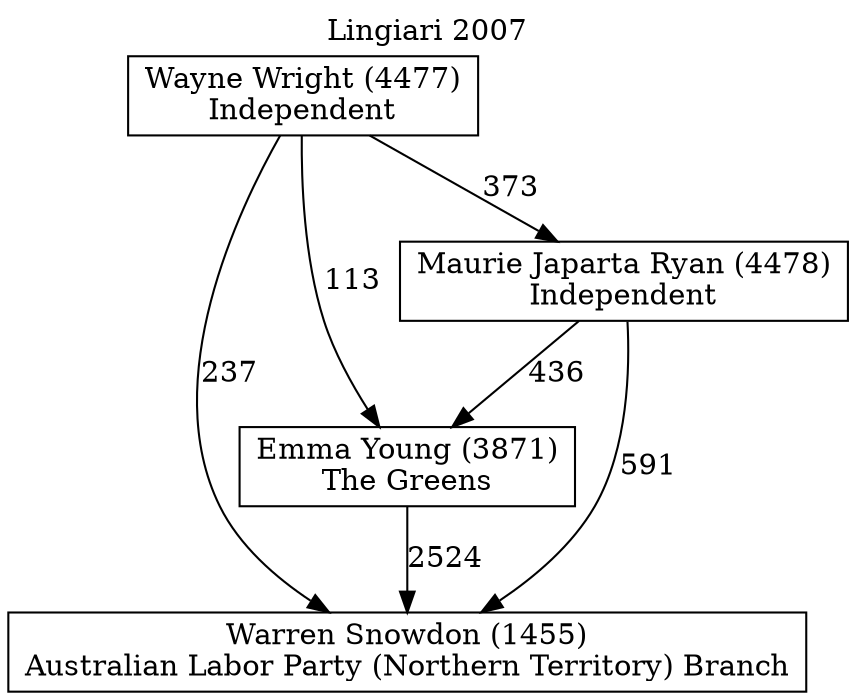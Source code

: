 // House preference flow
digraph "Warren Snowdon (1455)_Lingiari_2007" {
	graph [label="Lingiari 2007" labelloc=t mclimit=10]
	node [shape=box]
	"Warren Snowdon (1455)" [label="Warren Snowdon (1455)
Australian Labor Party (Northern Territory) Branch"]
	"Emma Young (3871)" [label="Emma Young (3871)
The Greens"]
	"Maurie Japarta Ryan (4478)" [label="Maurie Japarta Ryan (4478)
Independent"]
	"Wayne Wright (4477)" [label="Wayne Wright (4477)
Independent"]
	"Emma Young (3871)" -> "Warren Snowdon (1455)" [label=2524]
	"Maurie Japarta Ryan (4478)" -> "Emma Young (3871)" [label=436]
	"Wayne Wright (4477)" -> "Maurie Japarta Ryan (4478)" [label=373]
	"Maurie Japarta Ryan (4478)" -> "Warren Snowdon (1455)" [label=591]
	"Wayne Wright (4477)" -> "Warren Snowdon (1455)" [label=237]
	"Wayne Wright (4477)" -> "Emma Young (3871)" [label=113]
}
